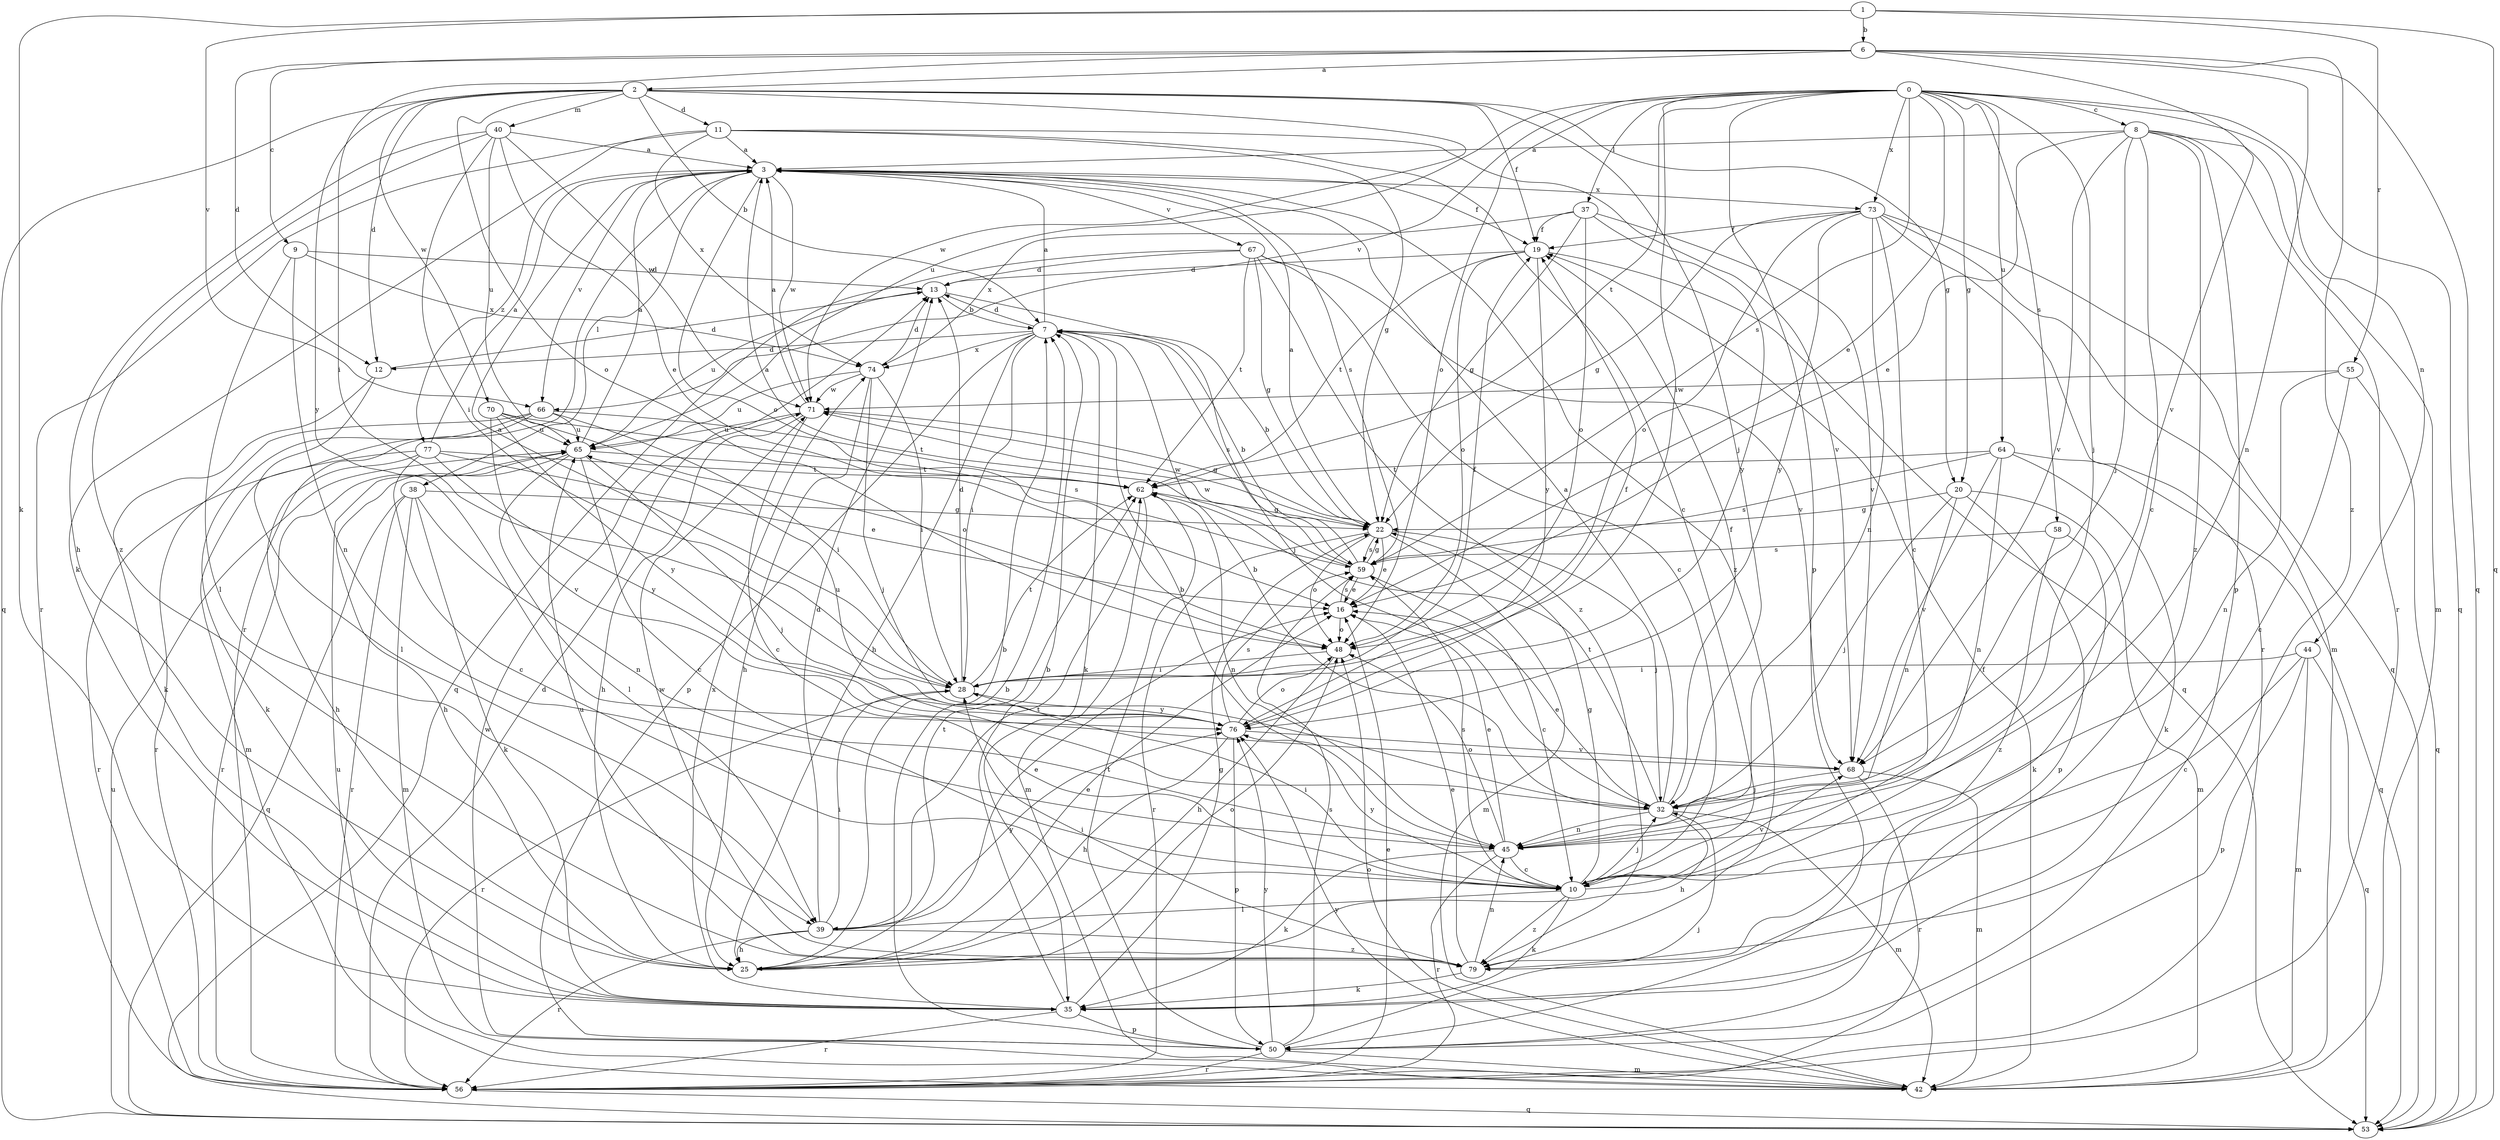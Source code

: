 strict digraph  {
0;
1;
2;
3;
6;
7;
8;
9;
10;
11;
12;
13;
16;
19;
20;
22;
25;
28;
32;
35;
37;
38;
39;
40;
42;
44;
45;
48;
50;
53;
55;
56;
58;
59;
62;
64;
65;
66;
67;
68;
70;
71;
73;
74;
76;
77;
79;
0 -> 8  [label=c];
0 -> 16  [label=e];
0 -> 20  [label=g];
0 -> 28  [label=i];
0 -> 32  [label=j];
0 -> 37  [label=l];
0 -> 44  [label=n];
0 -> 48  [label=o];
0 -> 50  [label=p];
0 -> 53  [label=q];
0 -> 58  [label=s];
0 -> 59  [label=s];
0 -> 62  [label=t];
0 -> 64  [label=u];
0 -> 65  [label=u];
0 -> 66  [label=v];
0 -> 73  [label=x];
1 -> 6  [label=b];
1 -> 35  [label=k];
1 -> 53  [label=q];
1 -> 55  [label=r];
1 -> 66  [label=v];
2 -> 7  [label=b];
2 -> 11  [label=d];
2 -> 12  [label=d];
2 -> 19  [label=f];
2 -> 20  [label=g];
2 -> 32  [label=j];
2 -> 40  [label=m];
2 -> 48  [label=o];
2 -> 53  [label=q];
2 -> 70  [label=w];
2 -> 71  [label=w];
2 -> 76  [label=y];
3 -> 19  [label=f];
3 -> 38  [label=l];
3 -> 48  [label=o];
3 -> 56  [label=r];
3 -> 59  [label=s];
3 -> 66  [label=v];
3 -> 67  [label=v];
3 -> 71  [label=w];
3 -> 73  [label=x];
3 -> 77  [label=z];
3 -> 79  [label=z];
6 -> 2  [label=a];
6 -> 9  [label=c];
6 -> 12  [label=d];
6 -> 28  [label=i];
6 -> 45  [label=n];
6 -> 53  [label=q];
6 -> 68  [label=v];
6 -> 79  [label=z];
7 -> 3  [label=a];
7 -> 12  [label=d];
7 -> 13  [label=d];
7 -> 25  [label=h];
7 -> 28  [label=i];
7 -> 35  [label=k];
7 -> 50  [label=p];
7 -> 59  [label=s];
7 -> 74  [label=x];
8 -> 3  [label=a];
8 -> 10  [label=c];
8 -> 16  [label=e];
8 -> 32  [label=j];
8 -> 42  [label=m];
8 -> 50  [label=p];
8 -> 56  [label=r];
8 -> 68  [label=v];
8 -> 79  [label=z];
9 -> 13  [label=d];
9 -> 39  [label=l];
9 -> 45  [label=n];
9 -> 74  [label=x];
10 -> 22  [label=g];
10 -> 28  [label=i];
10 -> 32  [label=j];
10 -> 35  [label=k];
10 -> 39  [label=l];
10 -> 59  [label=s];
10 -> 68  [label=v];
10 -> 76  [label=y];
10 -> 79  [label=z];
11 -> 3  [label=a];
11 -> 10  [label=c];
11 -> 22  [label=g];
11 -> 35  [label=k];
11 -> 56  [label=r];
11 -> 68  [label=v];
11 -> 74  [label=x];
12 -> 13  [label=d];
12 -> 35  [label=k];
12 -> 39  [label=l];
13 -> 7  [label=b];
13 -> 32  [label=j];
13 -> 65  [label=u];
16 -> 48  [label=o];
16 -> 59  [label=s];
19 -> 13  [label=d];
19 -> 48  [label=o];
19 -> 53  [label=q];
19 -> 62  [label=t];
19 -> 76  [label=y];
20 -> 22  [label=g];
20 -> 32  [label=j];
20 -> 42  [label=m];
20 -> 45  [label=n];
20 -> 50  [label=p];
22 -> 3  [label=a];
22 -> 7  [label=b];
22 -> 16  [label=e];
22 -> 32  [label=j];
22 -> 42  [label=m];
22 -> 48  [label=o];
22 -> 56  [label=r];
22 -> 59  [label=s];
22 -> 71  [label=w];
25 -> 7  [label=b];
25 -> 16  [label=e];
25 -> 48  [label=o];
25 -> 62  [label=t];
28 -> 3  [label=a];
28 -> 13  [label=d];
28 -> 19  [label=f];
28 -> 56  [label=r];
28 -> 62  [label=t];
28 -> 76  [label=y];
32 -> 3  [label=a];
32 -> 7  [label=b];
32 -> 16  [label=e];
32 -> 19  [label=f];
32 -> 25  [label=h];
32 -> 42  [label=m];
32 -> 45  [label=n];
32 -> 62  [label=t];
35 -> 7  [label=b];
35 -> 22  [label=g];
35 -> 50  [label=p];
35 -> 56  [label=r];
35 -> 74  [label=x];
37 -> 19  [label=f];
37 -> 22  [label=g];
37 -> 48  [label=o];
37 -> 68  [label=v];
37 -> 74  [label=x];
37 -> 76  [label=y];
38 -> 22  [label=g];
38 -> 35  [label=k];
38 -> 42  [label=m];
38 -> 45  [label=n];
38 -> 53  [label=q];
38 -> 56  [label=r];
39 -> 13  [label=d];
39 -> 16  [label=e];
39 -> 25  [label=h];
39 -> 28  [label=i];
39 -> 56  [label=r];
39 -> 62  [label=t];
39 -> 76  [label=y];
39 -> 79  [label=z];
40 -> 3  [label=a];
40 -> 16  [label=e];
40 -> 25  [label=h];
40 -> 28  [label=i];
40 -> 65  [label=u];
40 -> 71  [label=w];
40 -> 79  [label=z];
42 -> 19  [label=f];
42 -> 48  [label=o];
42 -> 65  [label=u];
42 -> 76  [label=y];
44 -> 10  [label=c];
44 -> 28  [label=i];
44 -> 42  [label=m];
44 -> 50  [label=p];
44 -> 53  [label=q];
45 -> 7  [label=b];
45 -> 10  [label=c];
45 -> 16  [label=e];
45 -> 35  [label=k];
45 -> 48  [label=o];
45 -> 56  [label=r];
48 -> 25  [label=h];
48 -> 28  [label=i];
50 -> 7  [label=b];
50 -> 32  [label=j];
50 -> 42  [label=m];
50 -> 56  [label=r];
50 -> 59  [label=s];
50 -> 62  [label=t];
50 -> 71  [label=w];
50 -> 76  [label=y];
53 -> 65  [label=u];
55 -> 10  [label=c];
55 -> 45  [label=n];
55 -> 53  [label=q];
55 -> 71  [label=w];
56 -> 13  [label=d];
56 -> 16  [label=e];
56 -> 53  [label=q];
58 -> 35  [label=k];
58 -> 59  [label=s];
58 -> 79  [label=z];
59 -> 3  [label=a];
59 -> 7  [label=b];
59 -> 10  [label=c];
59 -> 16  [label=e];
59 -> 22  [label=g];
59 -> 71  [label=w];
62 -> 22  [label=g];
62 -> 42  [label=m];
62 -> 45  [label=n];
64 -> 35  [label=k];
64 -> 45  [label=n];
64 -> 53  [label=q];
64 -> 59  [label=s];
64 -> 62  [label=t];
64 -> 68  [label=v];
65 -> 3  [label=a];
65 -> 10  [label=c];
65 -> 25  [label=h];
65 -> 32  [label=j];
65 -> 39  [label=l];
65 -> 56  [label=r];
65 -> 62  [label=t];
66 -> 28  [label=i];
66 -> 35  [label=k];
66 -> 42  [label=m];
66 -> 56  [label=r];
66 -> 62  [label=t];
66 -> 65  [label=u];
67 -> 10  [label=c];
67 -> 13  [label=d];
67 -> 22  [label=g];
67 -> 53  [label=q];
67 -> 62  [label=t];
67 -> 68  [label=v];
67 -> 79  [label=z];
68 -> 32  [label=j];
68 -> 42  [label=m];
68 -> 56  [label=r];
70 -> 48  [label=o];
70 -> 59  [label=s];
70 -> 65  [label=u];
70 -> 68  [label=v];
70 -> 76  [label=y];
71 -> 3  [label=a];
71 -> 10  [label=c];
71 -> 22  [label=g];
71 -> 25  [label=h];
71 -> 65  [label=u];
73 -> 10  [label=c];
73 -> 19  [label=f];
73 -> 22  [label=g];
73 -> 42  [label=m];
73 -> 45  [label=n];
73 -> 48  [label=o];
73 -> 53  [label=q];
73 -> 56  [label=r];
73 -> 76  [label=y];
74 -> 13  [label=d];
74 -> 25  [label=h];
74 -> 28  [label=i];
74 -> 32  [label=j];
74 -> 65  [label=u];
74 -> 71  [label=w];
76 -> 19  [label=f];
76 -> 25  [label=h];
76 -> 48  [label=o];
76 -> 50  [label=p];
76 -> 59  [label=s];
76 -> 65  [label=u];
76 -> 68  [label=v];
77 -> 3  [label=a];
77 -> 10  [label=c];
77 -> 16  [label=e];
77 -> 25  [label=h];
77 -> 56  [label=r];
77 -> 62  [label=t];
77 -> 76  [label=y];
79 -> 16  [label=e];
79 -> 28  [label=i];
79 -> 35  [label=k];
79 -> 45  [label=n];
79 -> 65  [label=u];
79 -> 71  [label=w];
}
